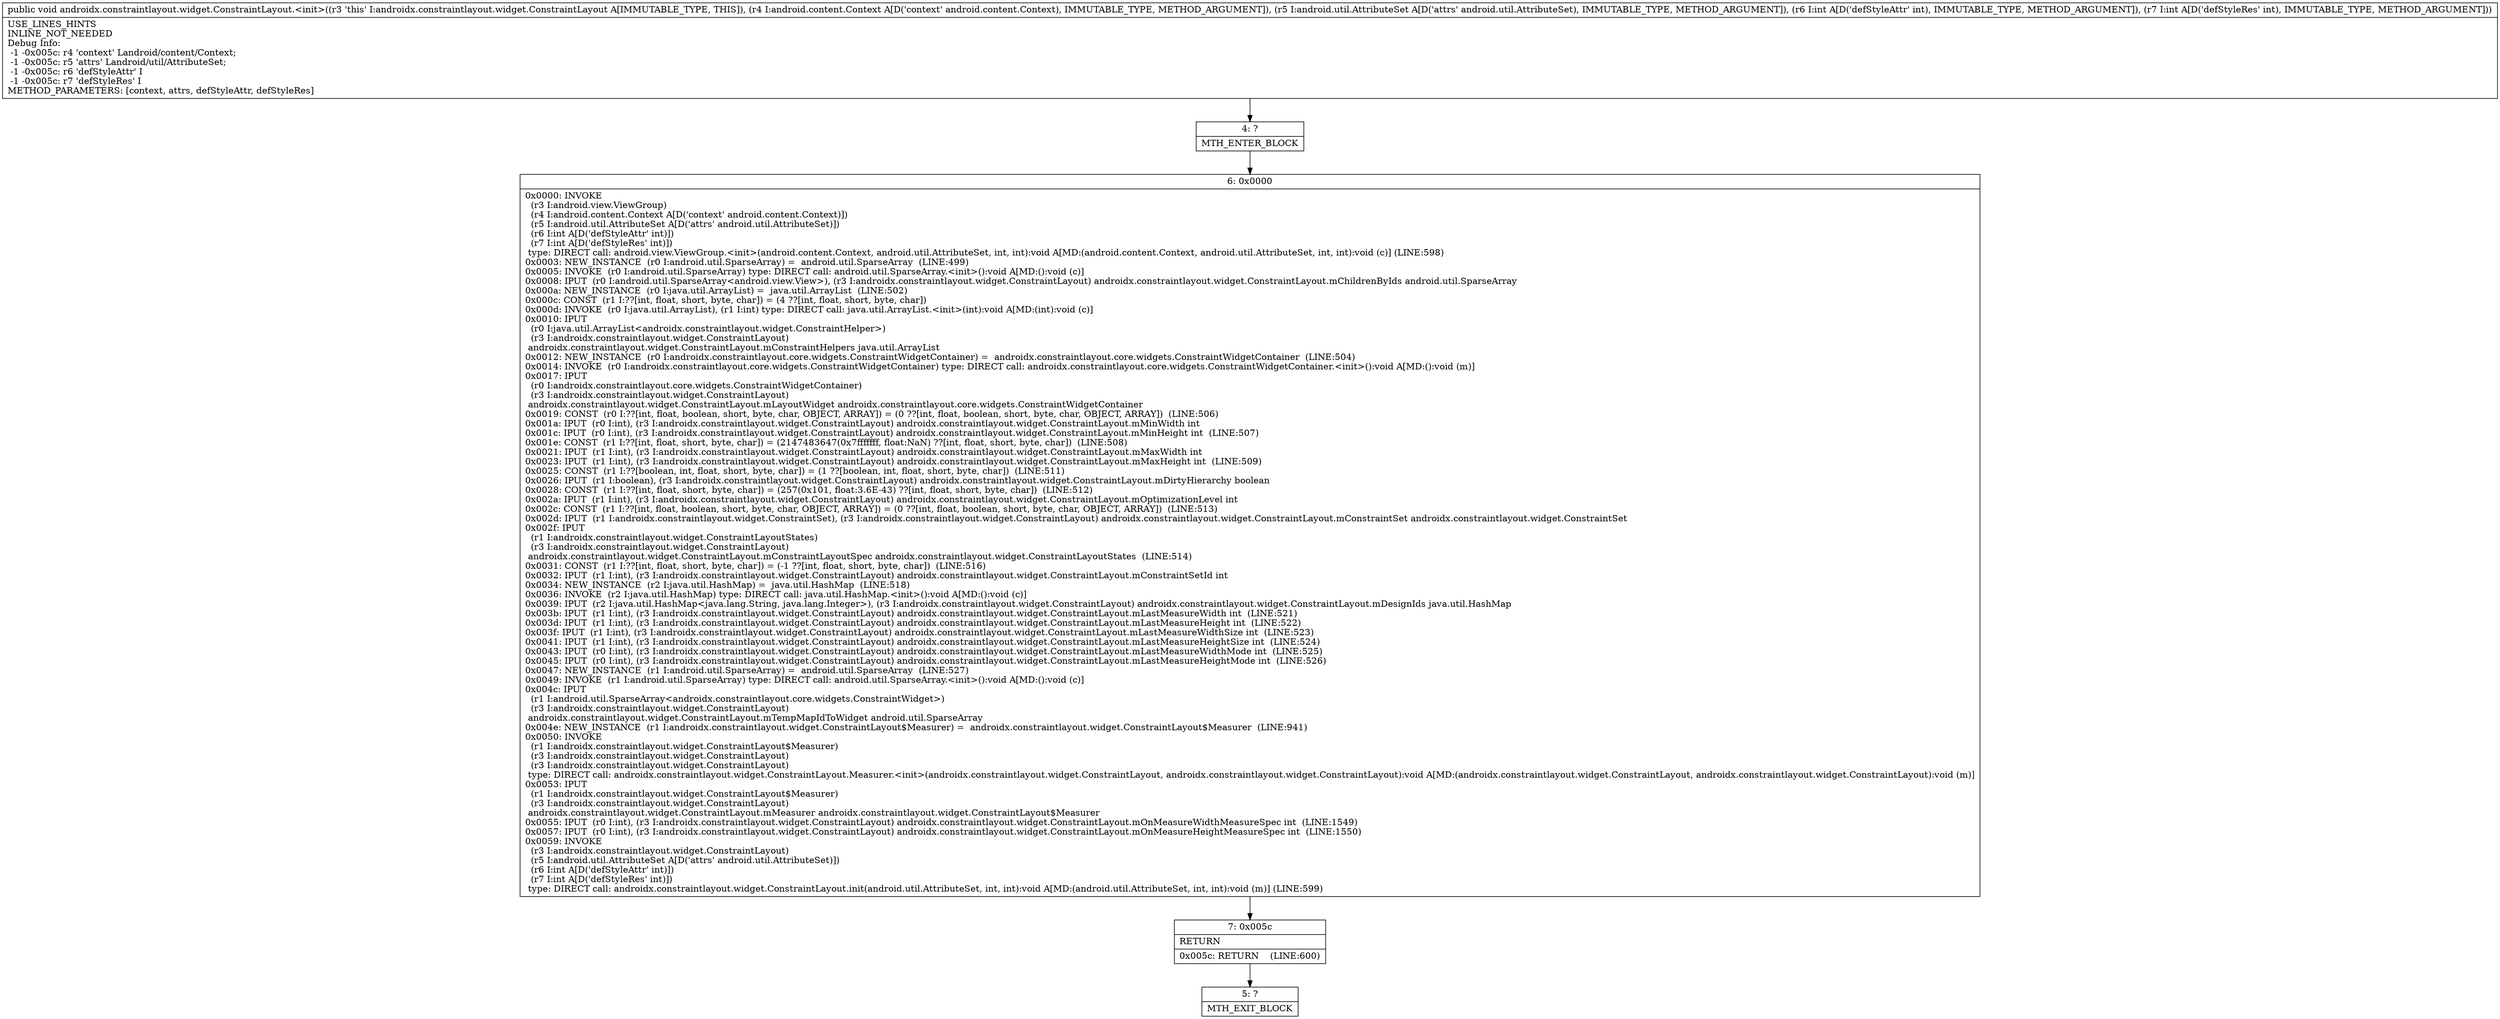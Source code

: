 digraph "CFG forandroidx.constraintlayout.widget.ConstraintLayout.\<init\>(Landroid\/content\/Context;Landroid\/util\/AttributeSet;II)V" {
Node_4 [shape=record,label="{4\:\ ?|MTH_ENTER_BLOCK\l}"];
Node_6 [shape=record,label="{6\:\ 0x0000|0x0000: INVOKE  \l  (r3 I:android.view.ViewGroup)\l  (r4 I:android.content.Context A[D('context' android.content.Context)])\l  (r5 I:android.util.AttributeSet A[D('attrs' android.util.AttributeSet)])\l  (r6 I:int A[D('defStyleAttr' int)])\l  (r7 I:int A[D('defStyleRes' int)])\l type: DIRECT call: android.view.ViewGroup.\<init\>(android.content.Context, android.util.AttributeSet, int, int):void A[MD:(android.content.Context, android.util.AttributeSet, int, int):void (c)] (LINE:598)\l0x0003: NEW_INSTANCE  (r0 I:android.util.SparseArray) =  android.util.SparseArray  (LINE:499)\l0x0005: INVOKE  (r0 I:android.util.SparseArray) type: DIRECT call: android.util.SparseArray.\<init\>():void A[MD:():void (c)]\l0x0008: IPUT  (r0 I:android.util.SparseArray\<android.view.View\>), (r3 I:androidx.constraintlayout.widget.ConstraintLayout) androidx.constraintlayout.widget.ConstraintLayout.mChildrenByIds android.util.SparseArray \l0x000a: NEW_INSTANCE  (r0 I:java.util.ArrayList) =  java.util.ArrayList  (LINE:502)\l0x000c: CONST  (r1 I:??[int, float, short, byte, char]) = (4 ??[int, float, short, byte, char]) \l0x000d: INVOKE  (r0 I:java.util.ArrayList), (r1 I:int) type: DIRECT call: java.util.ArrayList.\<init\>(int):void A[MD:(int):void (c)]\l0x0010: IPUT  \l  (r0 I:java.util.ArrayList\<androidx.constraintlayout.widget.ConstraintHelper\>)\l  (r3 I:androidx.constraintlayout.widget.ConstraintLayout)\l androidx.constraintlayout.widget.ConstraintLayout.mConstraintHelpers java.util.ArrayList \l0x0012: NEW_INSTANCE  (r0 I:androidx.constraintlayout.core.widgets.ConstraintWidgetContainer) =  androidx.constraintlayout.core.widgets.ConstraintWidgetContainer  (LINE:504)\l0x0014: INVOKE  (r0 I:androidx.constraintlayout.core.widgets.ConstraintWidgetContainer) type: DIRECT call: androidx.constraintlayout.core.widgets.ConstraintWidgetContainer.\<init\>():void A[MD:():void (m)]\l0x0017: IPUT  \l  (r0 I:androidx.constraintlayout.core.widgets.ConstraintWidgetContainer)\l  (r3 I:androidx.constraintlayout.widget.ConstraintLayout)\l androidx.constraintlayout.widget.ConstraintLayout.mLayoutWidget androidx.constraintlayout.core.widgets.ConstraintWidgetContainer \l0x0019: CONST  (r0 I:??[int, float, boolean, short, byte, char, OBJECT, ARRAY]) = (0 ??[int, float, boolean, short, byte, char, OBJECT, ARRAY])  (LINE:506)\l0x001a: IPUT  (r0 I:int), (r3 I:androidx.constraintlayout.widget.ConstraintLayout) androidx.constraintlayout.widget.ConstraintLayout.mMinWidth int \l0x001c: IPUT  (r0 I:int), (r3 I:androidx.constraintlayout.widget.ConstraintLayout) androidx.constraintlayout.widget.ConstraintLayout.mMinHeight int  (LINE:507)\l0x001e: CONST  (r1 I:??[int, float, short, byte, char]) = (2147483647(0x7fffffff, float:NaN) ??[int, float, short, byte, char])  (LINE:508)\l0x0021: IPUT  (r1 I:int), (r3 I:androidx.constraintlayout.widget.ConstraintLayout) androidx.constraintlayout.widget.ConstraintLayout.mMaxWidth int \l0x0023: IPUT  (r1 I:int), (r3 I:androidx.constraintlayout.widget.ConstraintLayout) androidx.constraintlayout.widget.ConstraintLayout.mMaxHeight int  (LINE:509)\l0x0025: CONST  (r1 I:??[boolean, int, float, short, byte, char]) = (1 ??[boolean, int, float, short, byte, char])  (LINE:511)\l0x0026: IPUT  (r1 I:boolean), (r3 I:androidx.constraintlayout.widget.ConstraintLayout) androidx.constraintlayout.widget.ConstraintLayout.mDirtyHierarchy boolean \l0x0028: CONST  (r1 I:??[int, float, short, byte, char]) = (257(0x101, float:3.6E\-43) ??[int, float, short, byte, char])  (LINE:512)\l0x002a: IPUT  (r1 I:int), (r3 I:androidx.constraintlayout.widget.ConstraintLayout) androidx.constraintlayout.widget.ConstraintLayout.mOptimizationLevel int \l0x002c: CONST  (r1 I:??[int, float, boolean, short, byte, char, OBJECT, ARRAY]) = (0 ??[int, float, boolean, short, byte, char, OBJECT, ARRAY])  (LINE:513)\l0x002d: IPUT  (r1 I:androidx.constraintlayout.widget.ConstraintSet), (r3 I:androidx.constraintlayout.widget.ConstraintLayout) androidx.constraintlayout.widget.ConstraintLayout.mConstraintSet androidx.constraintlayout.widget.ConstraintSet \l0x002f: IPUT  \l  (r1 I:androidx.constraintlayout.widget.ConstraintLayoutStates)\l  (r3 I:androidx.constraintlayout.widget.ConstraintLayout)\l androidx.constraintlayout.widget.ConstraintLayout.mConstraintLayoutSpec androidx.constraintlayout.widget.ConstraintLayoutStates  (LINE:514)\l0x0031: CONST  (r1 I:??[int, float, short, byte, char]) = (\-1 ??[int, float, short, byte, char])  (LINE:516)\l0x0032: IPUT  (r1 I:int), (r3 I:androidx.constraintlayout.widget.ConstraintLayout) androidx.constraintlayout.widget.ConstraintLayout.mConstraintSetId int \l0x0034: NEW_INSTANCE  (r2 I:java.util.HashMap) =  java.util.HashMap  (LINE:518)\l0x0036: INVOKE  (r2 I:java.util.HashMap) type: DIRECT call: java.util.HashMap.\<init\>():void A[MD:():void (c)]\l0x0039: IPUT  (r2 I:java.util.HashMap\<java.lang.String, java.lang.Integer\>), (r3 I:androidx.constraintlayout.widget.ConstraintLayout) androidx.constraintlayout.widget.ConstraintLayout.mDesignIds java.util.HashMap \l0x003b: IPUT  (r1 I:int), (r3 I:androidx.constraintlayout.widget.ConstraintLayout) androidx.constraintlayout.widget.ConstraintLayout.mLastMeasureWidth int  (LINE:521)\l0x003d: IPUT  (r1 I:int), (r3 I:androidx.constraintlayout.widget.ConstraintLayout) androidx.constraintlayout.widget.ConstraintLayout.mLastMeasureHeight int  (LINE:522)\l0x003f: IPUT  (r1 I:int), (r3 I:androidx.constraintlayout.widget.ConstraintLayout) androidx.constraintlayout.widget.ConstraintLayout.mLastMeasureWidthSize int  (LINE:523)\l0x0041: IPUT  (r1 I:int), (r3 I:androidx.constraintlayout.widget.ConstraintLayout) androidx.constraintlayout.widget.ConstraintLayout.mLastMeasureHeightSize int  (LINE:524)\l0x0043: IPUT  (r0 I:int), (r3 I:androidx.constraintlayout.widget.ConstraintLayout) androidx.constraintlayout.widget.ConstraintLayout.mLastMeasureWidthMode int  (LINE:525)\l0x0045: IPUT  (r0 I:int), (r3 I:androidx.constraintlayout.widget.ConstraintLayout) androidx.constraintlayout.widget.ConstraintLayout.mLastMeasureHeightMode int  (LINE:526)\l0x0047: NEW_INSTANCE  (r1 I:android.util.SparseArray) =  android.util.SparseArray  (LINE:527)\l0x0049: INVOKE  (r1 I:android.util.SparseArray) type: DIRECT call: android.util.SparseArray.\<init\>():void A[MD:():void (c)]\l0x004c: IPUT  \l  (r1 I:android.util.SparseArray\<androidx.constraintlayout.core.widgets.ConstraintWidget\>)\l  (r3 I:androidx.constraintlayout.widget.ConstraintLayout)\l androidx.constraintlayout.widget.ConstraintLayout.mTempMapIdToWidget android.util.SparseArray \l0x004e: NEW_INSTANCE  (r1 I:androidx.constraintlayout.widget.ConstraintLayout$Measurer) =  androidx.constraintlayout.widget.ConstraintLayout$Measurer  (LINE:941)\l0x0050: INVOKE  \l  (r1 I:androidx.constraintlayout.widget.ConstraintLayout$Measurer)\l  (r3 I:androidx.constraintlayout.widget.ConstraintLayout)\l  (r3 I:androidx.constraintlayout.widget.ConstraintLayout)\l type: DIRECT call: androidx.constraintlayout.widget.ConstraintLayout.Measurer.\<init\>(androidx.constraintlayout.widget.ConstraintLayout, androidx.constraintlayout.widget.ConstraintLayout):void A[MD:(androidx.constraintlayout.widget.ConstraintLayout, androidx.constraintlayout.widget.ConstraintLayout):void (m)]\l0x0053: IPUT  \l  (r1 I:androidx.constraintlayout.widget.ConstraintLayout$Measurer)\l  (r3 I:androidx.constraintlayout.widget.ConstraintLayout)\l androidx.constraintlayout.widget.ConstraintLayout.mMeasurer androidx.constraintlayout.widget.ConstraintLayout$Measurer \l0x0055: IPUT  (r0 I:int), (r3 I:androidx.constraintlayout.widget.ConstraintLayout) androidx.constraintlayout.widget.ConstraintLayout.mOnMeasureWidthMeasureSpec int  (LINE:1549)\l0x0057: IPUT  (r0 I:int), (r3 I:androidx.constraintlayout.widget.ConstraintLayout) androidx.constraintlayout.widget.ConstraintLayout.mOnMeasureHeightMeasureSpec int  (LINE:1550)\l0x0059: INVOKE  \l  (r3 I:androidx.constraintlayout.widget.ConstraintLayout)\l  (r5 I:android.util.AttributeSet A[D('attrs' android.util.AttributeSet)])\l  (r6 I:int A[D('defStyleAttr' int)])\l  (r7 I:int A[D('defStyleRes' int)])\l type: DIRECT call: androidx.constraintlayout.widget.ConstraintLayout.init(android.util.AttributeSet, int, int):void A[MD:(android.util.AttributeSet, int, int):void (m)] (LINE:599)\l}"];
Node_7 [shape=record,label="{7\:\ 0x005c|RETURN\l|0x005c: RETURN    (LINE:600)\l}"];
Node_5 [shape=record,label="{5\:\ ?|MTH_EXIT_BLOCK\l}"];
MethodNode[shape=record,label="{public void androidx.constraintlayout.widget.ConstraintLayout.\<init\>((r3 'this' I:androidx.constraintlayout.widget.ConstraintLayout A[IMMUTABLE_TYPE, THIS]), (r4 I:android.content.Context A[D('context' android.content.Context), IMMUTABLE_TYPE, METHOD_ARGUMENT]), (r5 I:android.util.AttributeSet A[D('attrs' android.util.AttributeSet), IMMUTABLE_TYPE, METHOD_ARGUMENT]), (r6 I:int A[D('defStyleAttr' int), IMMUTABLE_TYPE, METHOD_ARGUMENT]), (r7 I:int A[D('defStyleRes' int), IMMUTABLE_TYPE, METHOD_ARGUMENT]))  | USE_LINES_HINTS\lINLINE_NOT_NEEDED\lDebug Info:\l  \-1 \-0x005c: r4 'context' Landroid\/content\/Context;\l  \-1 \-0x005c: r5 'attrs' Landroid\/util\/AttributeSet;\l  \-1 \-0x005c: r6 'defStyleAttr' I\l  \-1 \-0x005c: r7 'defStyleRes' I\lMETHOD_PARAMETERS: [context, attrs, defStyleAttr, defStyleRes]\l}"];
MethodNode -> Node_4;Node_4 -> Node_6;
Node_6 -> Node_7;
Node_7 -> Node_5;
}


